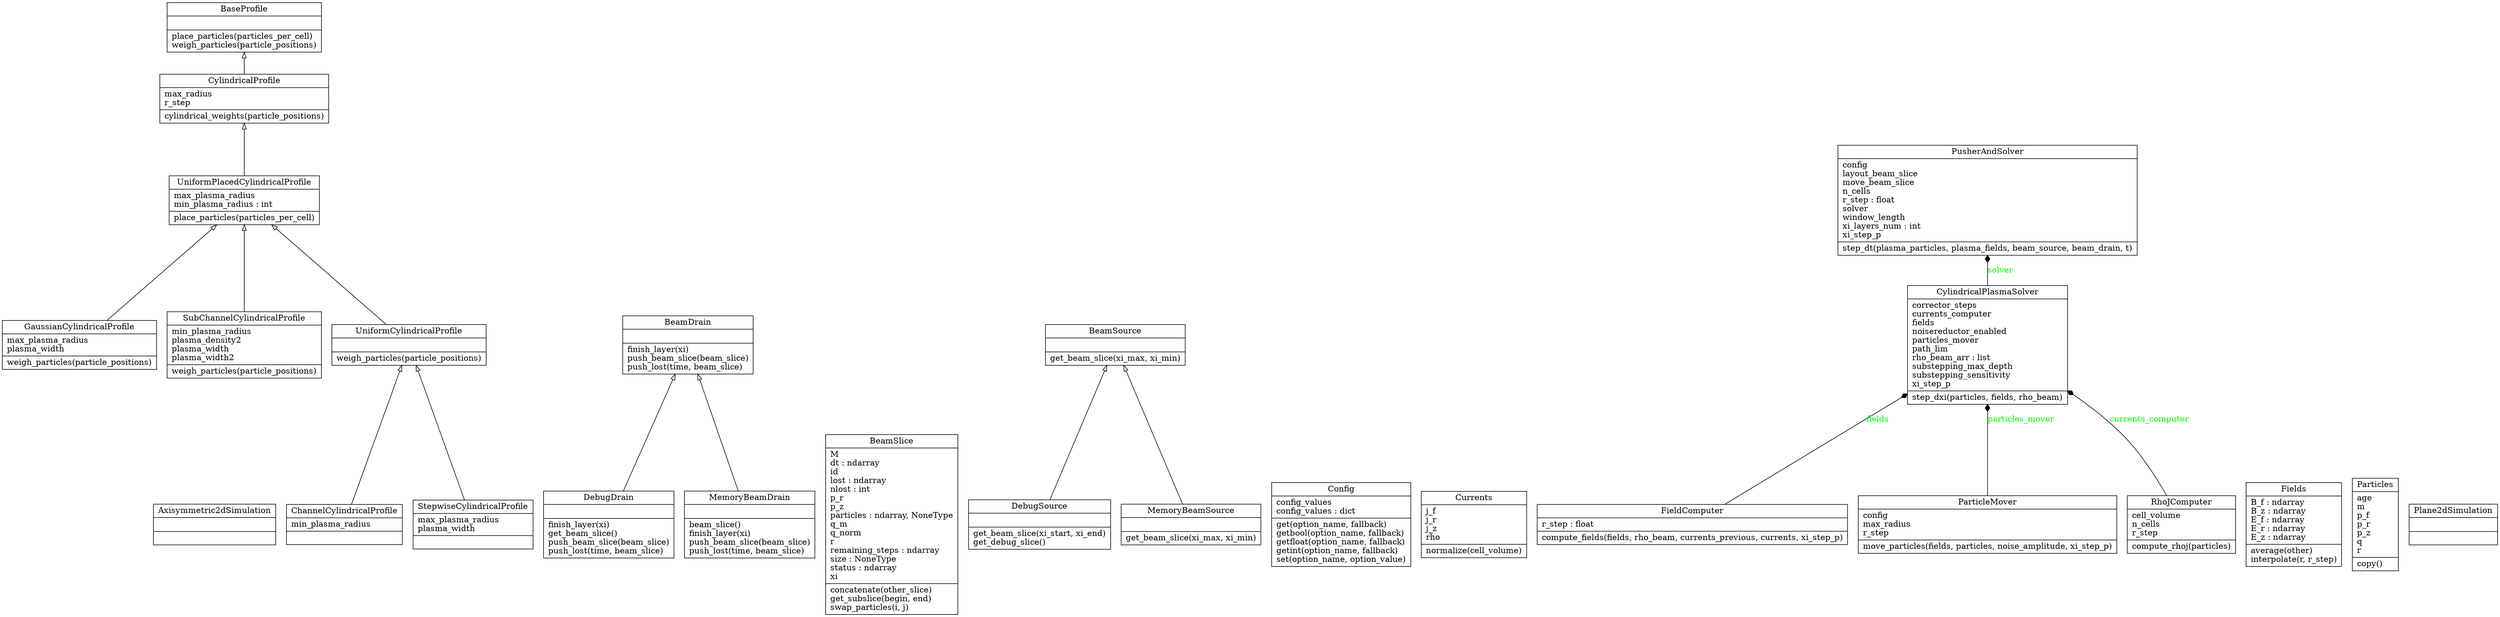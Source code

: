 digraph "classes" {
charset="utf-8"
rankdir=BT
"0" [label="{Axisymmetric2dSimulation|\l|}", shape="record"];
"1" [label="{BaseProfile|\l|place_particles(particles_per_cell)\lweigh_particles(particle_positions)\l}", shape="record"];
"2" [label="{BeamDrain|\l|finish_layer(xi)\lpush_beam_slice(beam_slice)\lpush_lost(time, beam_slice)\l}", shape="record"];
"3" [label="{BeamSlice|M\ldt : ndarray\lid\llost : ndarray\lnlost : int\lp_r\lp_z\lparticles : ndarray, NoneType\lq_m\lq_norm\lr\lremaining_steps : ndarray\lsize : NoneType\lstatus : ndarray\lxi\l|concatenate(other_slice)\lget_subslice(begin, end)\lswap_particles(i, j)\l}", shape="record"];
"4" [label="{BeamSource|\l|get_beam_slice(xi_max, xi_min)\l}", shape="record"];
"5" [label="{ChannelCylindricalProfile|min_plasma_radius\l|}", shape="record"];
"6" [label="{Config|config_values\lconfig_values : dict\l|get(option_name, fallback)\lgetbool(option_name, fallback)\lgetfloat(option_name, fallback)\lgetint(option_name, fallback)\lset(option_name, option_value)\l}", shape="record"];
"7" [label="{Currents|j_f\lj_r\lj_z\lrho\l|normalize(cell_volume)\l}", shape="record"];
"8" [label="{CylindricalPlasmaSolver|corrector_steps\lcurrents_computer\lfields\lnoisereductor_enabled\lparticles_mover\lpath_lim\lrho_beam_arr : list\lsubstepping_max_depth\lsubstepping_sensitivity\lxi_step_p\l|step_dxi(particles, fields, rho_beam)\l}", shape="record"];
"9" [label="{CylindricalProfile|max_radius\lr_step\l|cylindrical_weights(particle_positions)\l}", shape="record"];
"10" [label="{DebugDrain|\l|finish_layer(xi)\lget_beam_slice()\lpush_beam_slice(beam_slice)\lpush_lost(time, beam_slice)\l}", shape="record"];
"11" [label="{DebugSource|\l|get_beam_slice(xi_start, xi_end)\lget_debug_slice()\l}", shape="record"];
"12" [label="{FieldComputer|r_step : float\l|compute_fields(fields, rho_beam, currents_previous, currents, xi_step_p)\l}", shape="record"];
"13" [label="{Fields|B_f : ndarray\lB_z : ndarray\lE_f : ndarray\lE_r : ndarray\lE_z : ndarray\l|average(other)\linterpolate(r, r_step)\l}", shape="record"];
"14" [label="{GaussianCylindricalProfile|max_plasma_radius\lplasma_width\l|weigh_particles(particle_positions)\l}", shape="record"];
"15" [label="{MemoryBeamDrain|\l|beam_slice()\lfinish_layer(xi)\lpush_beam_slice(beam_slice)\lpush_lost(time, beam_slice)\l}", shape="record"];
"16" [label="{MemoryBeamSource|\l|get_beam_slice(xi_max, xi_min)\l}", shape="record"];
"17" [label="{ParticleMover|config\lmax_radius\lr_step\l|move_particles(fields, particles, noise_amplitude, xi_step_p)\l}", shape="record"];
"18" [label="{Particles|age\lm\lp_f\lp_r\lp_z\lq\lr\l|copy()\l}", shape="record"];
"19" [label="{Plane2dSimulation|\l|}", shape="record"];
"20" [label="{PusherAndSolver|config\llayout_beam_slice\lmove_beam_slice\ln_cells\lr_step : float\lsolver\lwindow_length\lxi_layers_num : int\lxi_step_p\l|step_dt(plasma_particles, plasma_fields, beam_source, beam_drain, t)\l}", shape="record"];
"21" [label="{RhoJComputer|cell_volume\ln_cells\lr_step\l|compute_rhoj(particles)\l}", shape="record"];
"22" [label="{StepwiseCylindricalProfile|max_plasma_radius\lplasma_width\l|}", shape="record"];
"23" [label="{SubChannelCylindricalProfile|min_plasma_radius\lplasma_density2\lplasma_width\lplasma_width2\l|weigh_particles(particle_positions)\l}", shape="record"];
"24" [label="{UniformCylindricalProfile|\l|weigh_particles(particle_positions)\l}", shape="record"];
"25" [label="{UniformPlacedCylindricalProfile|max_plasma_radius\lmin_plasma_radius : int\l|place_particles(particles_per_cell)\l}", shape="record"];
"5" -> "24" [arrowhead="empty", arrowtail="none"];
"9" -> "1" [arrowhead="empty", arrowtail="none"];
"10" -> "2" [arrowhead="empty", arrowtail="none"];
"11" -> "4" [arrowhead="empty", arrowtail="none"];
"14" -> "25" [arrowhead="empty", arrowtail="none"];
"15" -> "2" [arrowhead="empty", arrowtail="none"];
"16" -> "4" [arrowhead="empty", arrowtail="none"];
"22" -> "24" [arrowhead="empty", arrowtail="none"];
"23" -> "25" [arrowhead="empty", arrowtail="none"];
"24" -> "25" [arrowhead="empty", arrowtail="none"];
"25" -> "9" [arrowhead="empty", arrowtail="none"];
"8" -> "20" [arrowhead="diamond", arrowtail="none", fontcolor="green", label="solver", style="solid"];
"12" -> "8" [arrowhead="diamond", arrowtail="none", fontcolor="green", label="fields", style="solid"];
"17" -> "8" [arrowhead="diamond", arrowtail="none", fontcolor="green", label="particles_mover", style="solid"];
"21" -> "8" [arrowhead="diamond", arrowtail="none", fontcolor="green", label="currents_computer", style="solid"];
}
